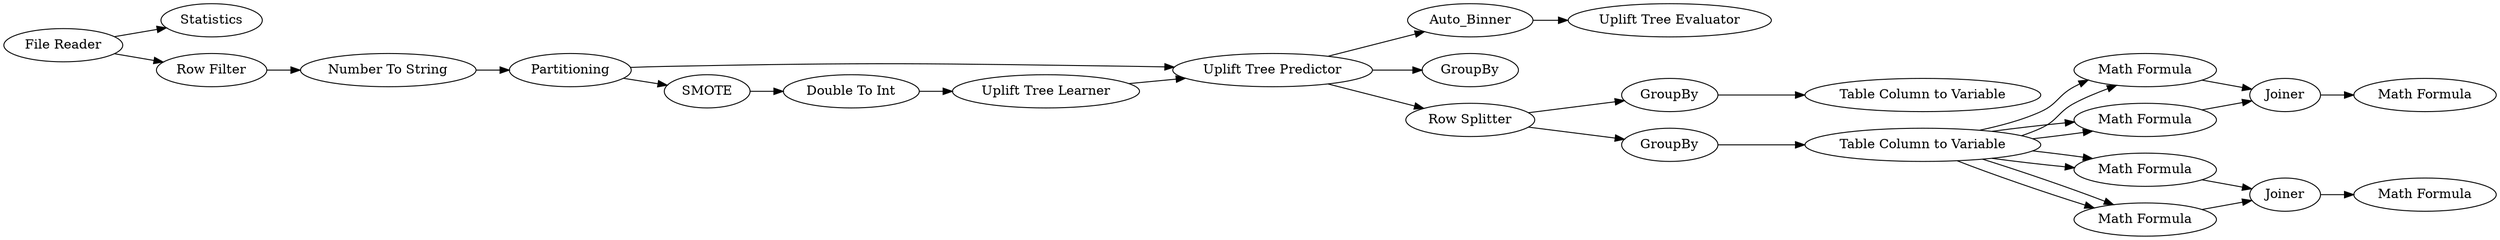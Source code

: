 digraph {
	162 [label="File Reader"]
	163 [label=Partitioning]
	165 [label=Statistics]
	166 [label="Uplift Tree Learner"]
	167 [label="Uplift Tree Predictor"]
	169 [label="Uplift Tree Evaluator"]
	170 [label=Auto_Binner]
	171 [label=SMOTE]
	173 [label="Double To Int"]
	174 [label=GroupBy]
	175 [label="Row Filter"]
	192 [label="Math Formula"]
	194 [label="Math Formula"]
	195 [label=Joiner]
	197 [label="Math Formula"]
	198 [label="Math Formula"]
	199 [label="Math Formula"]
	200 [label=Joiner]
	201 [label="Math Formula"]
	177 [label="Row Splitter"]
	178 [label=GroupBy]
	180 [label=GroupBy]
	191 [label="Table Column to Variable"]
	193 [label="Table Column to Variable"]
	203 [label="Number To String"]
	177 -> 178
	177 -> 180
	178 -> 191
	180 -> 193
	162 -> 165
	162 -> 175
	163 -> 167
	163 -> 171
	166 -> 167
	167 -> 174
	167 -> 170
	167 -> 177
	170 -> 169
	171 -> 173
	173 -> 166
	175 -> 203
	192 -> 195
	194 -> 195
	195 -> 197
	198 -> 200
	199 -> 200
	200 -> 201
	193 -> 194
	193 -> 194
	193 -> 192
	193 -> 192
	193 -> 198
	193 -> 198
	193 -> 199
	193 -> 199
	203 -> 163
	rankdir=LR
}
